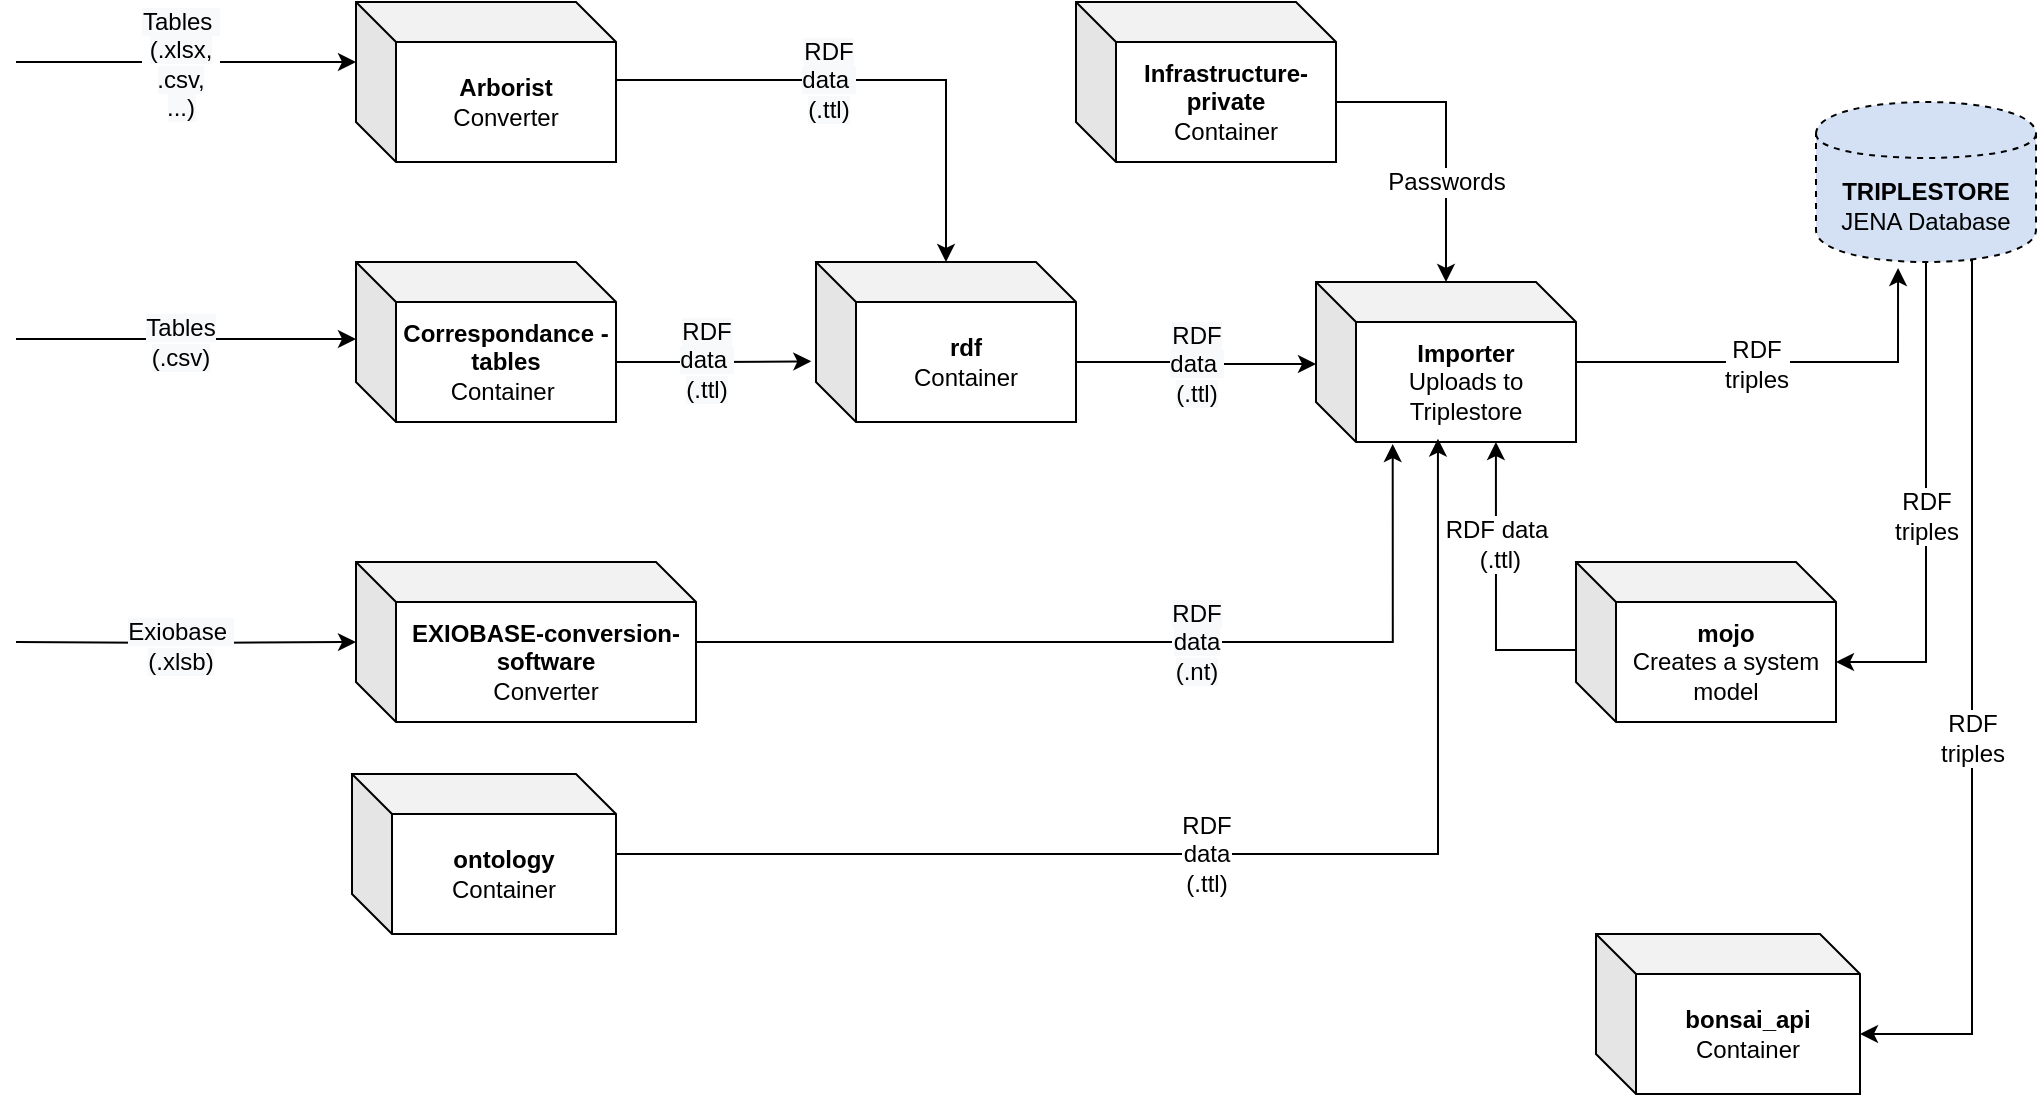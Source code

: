 <mxfile version="12.1.6" type="device" pages="1"><diagram id="ssC5YS3NXbZP13QkNehA" name="Page-1"><mxGraphModel dx="1043" dy="589" grid="1" gridSize="10" guides="1" tooltips="1" connect="1" arrows="1" fold="1" page="1" pageScale="1" pageWidth="1169" pageHeight="827" math="0" shadow="0"><root><mxCell id="0"/><mxCell id="1" parent="0"/><UserObject label="&lt;b&gt;Correspondance -tables&lt;/b&gt;&lt;br&gt;Container&amp;nbsp;" link="https://github.com/BONSAMURAIS/Correspondence-tables" id="LZFhwSavZ4kRy3ga17j7-1"><mxCell style="shape=cube;whiteSpace=wrap;html=1;boundedLbl=1;backgroundOutline=1;darkOpacity=0.05;darkOpacity2=0.1;" parent="1" vertex="1"><mxGeometry x="280" y="204" width="130" height="80" as="geometry"/></mxCell></UserObject><mxCell id="LZFhwSavZ4kRy3ga17j7-13" style="edgeStyle=orthogonalEdgeStyle;rounded=0;orthogonalLoop=1;jettySize=auto;html=1;exitX=0.992;exitY=0.488;exitDx=0;exitDy=0;exitPerimeter=0;" parent="1" source="LZFhwSavZ4kRy3ga17j7-2" target="LZFhwSavZ4kRy3ga17j7-3" edge="1"><mxGeometry relative="1" as="geometry"><mxPoint x="540" y="154" as="sourcePoint"/></mxGeometry></mxCell><mxCell id="LZFhwSavZ4kRy3ga17j7-37" value="&lt;span style=&quot;white-space: normal ; background-color: rgb(248 , 249 , 250)&quot;&gt;RDF data&amp;nbsp;&lt;/span&gt;&lt;br style=&quot;white-space: normal ; background-color: rgb(248 , 249 , 250)&quot;&gt;&lt;span style=&quot;white-space: normal ; background-color: rgb(248 , 249 , 250)&quot;&gt;(.ttl)&lt;/span&gt;" style="text;html=1;resizable=0;points=[];align=center;verticalAlign=middle;labelBackgroundColor=#ffffff;" parent="LZFhwSavZ4kRy3ga17j7-13" vertex="1" connectable="0"><mxGeometry x="-0.032" y="-26" relative="1" as="geometry"><mxPoint x="-18" y="-26" as="offset"/></mxGeometry></mxCell><UserObject label="&lt;b&gt;Arborist&lt;/b&gt;&lt;br&gt;Converter" link="https://github.com/BONSAMURAIS/arborist" id="LZFhwSavZ4kRy3ga17j7-2"><mxCell style="shape=cube;whiteSpace=wrap;html=1;boundedLbl=1;backgroundOutline=1;darkOpacity=0.05;darkOpacity2=0.1;" parent="1" vertex="1"><mxGeometry x="280" y="74" width="130" height="80" as="geometry"/></mxCell></UserObject><UserObject label="&lt;b&gt;rdf&lt;/b&gt;&lt;br&gt;Container" link="https://github.com/BONSAMURAIS/rdf" id="LZFhwSavZ4kRy3ga17j7-3"><mxCell style="shape=cube;whiteSpace=wrap;html=1;boundedLbl=1;backgroundOutline=1;darkOpacity=0.05;darkOpacity2=0.1;" parent="1" vertex="1"><mxGeometry x="510" y="204" width="130" height="80" as="geometry"/></mxCell></UserObject><mxCell id="LZFhwSavZ4kRy3ga17j7-14" value="&lt;span style=&quot;font-size: 12px ; white-space: normal ; background-color: rgb(248 , 249 , 250)&quot;&gt;RDF data&lt;/span&gt;&lt;br style=&quot;font-size: 12px ; white-space: normal ; background-color: rgb(248 , 249 , 250)&quot;&gt;&lt;span style=&quot;font-size: 12px ; white-space: normal ; background-color: rgb(248 , 249 , 250)&quot;&gt;(.nt)&lt;/span&gt;" style="edgeStyle=orthogonalEdgeStyle;rounded=0;orthogonalLoop=1;jettySize=auto;html=1;entryX=0.295;entryY=1.013;entryDx=0;entryDy=0;entryPerimeter=0;fontColor=#000000;" parent="1" source="LZFhwSavZ4kRy3ga17j7-4" target="LZFhwSavZ4kRy3ga17j7-24" edge="1"><mxGeometry x="0.119" relative="1" as="geometry"><mxPoint x="540" y="394" as="sourcePoint"/><Array as="points"><mxPoint x="798" y="394"/></Array><mxPoint x="-1" as="offset"/></mxGeometry></mxCell><UserObject label="&lt;b&gt;EXIOBASE-conversion-software&lt;/b&gt;&lt;br&gt;Converter" link="https://github.com/BONSAMURAIS/EXIOBASE-conversion-software" id="LZFhwSavZ4kRy3ga17j7-4"><mxCell style="shape=cube;whiteSpace=wrap;html=1;boundedLbl=1;backgroundOutline=1;darkOpacity=0.05;darkOpacity2=0.1;" parent="1" vertex="1"><mxGeometry x="280" y="354" width="170" height="80" as="geometry"/></mxCell></UserObject><mxCell id="LZFhwSavZ4kRy3ga17j7-11" style="edgeStyle=orthogonalEdgeStyle;rounded=0;orthogonalLoop=1;jettySize=auto;html=1;" parent="1" target="LZFhwSavZ4kRy3ga17j7-4" edge="1"><mxGeometry relative="1" as="geometry"><mxPoint x="110" y="394" as="sourcePoint"/></mxGeometry></mxCell><mxCell id="LZFhwSavZ4kRy3ga17j7-39" value="&lt;span style=&quot;white-space: normal ; background-color: rgb(248 , 249 , 250)&quot;&gt;Exiobase&amp;nbsp;&lt;/span&gt;&lt;br style=&quot;white-space: normal ; background-color: rgb(248 , 249 , 250)&quot;&gt;&lt;span style=&quot;white-space: normal ; background-color: rgb(248 , 249 , 250)&quot;&gt;(.xlsb)&lt;/span&gt;" style="text;html=1;resizable=0;points=[];align=center;verticalAlign=middle;labelBackgroundColor=#ffffff;" parent="LZFhwSavZ4kRy3ga17j7-11" vertex="1" connectable="0"><mxGeometry x="-0.044" y="-1" relative="1" as="geometry"><mxPoint as="offset"/></mxGeometry></mxCell><mxCell id="LZFhwSavZ4kRy3ga17j7-19" style="edgeStyle=orthogonalEdgeStyle;rounded=0;orthogonalLoop=1;jettySize=auto;html=1;exitX=0;exitY=0;exitDx=130;exitDy=50;exitPerimeter=0;entryX=-0.018;entryY=0.621;entryDx=0;entryDy=0;entryPerimeter=0;" parent="1" source="LZFhwSavZ4kRy3ga17j7-1" target="LZFhwSavZ4kRy3ga17j7-3" edge="1"><mxGeometry relative="1" as="geometry"><mxPoint x="190" y="154" as="sourcePoint"/><mxPoint x="380" y="264" as="targetPoint"/></mxGeometry></mxCell><mxCell id="LZFhwSavZ4kRy3ga17j7-38" value="&lt;span style=&quot;white-space: normal ; background-color: rgb(248 , 249 , 250)&quot;&gt;RDF data&amp;nbsp;&lt;/span&gt;&lt;br style=&quot;white-space: normal ; background-color: rgb(248 , 249 , 250)&quot;&gt;&lt;span style=&quot;white-space: normal ; background-color: rgb(248 , 249 , 250)&quot;&gt;(.ttl)&lt;/span&gt;" style="text;html=1;resizable=0;points=[];align=center;verticalAlign=middle;labelBackgroundColor=#ffffff;" parent="LZFhwSavZ4kRy3ga17j7-19" vertex="1" connectable="0"><mxGeometry x="-0.082" y="1" relative="1" as="geometry"><mxPoint as="offset"/></mxGeometry></mxCell><mxCell id="LZFhwSavZ4kRy3ga17j7-40" style="edgeStyle=orthogonalEdgeStyle;rounded=0;orthogonalLoop=1;jettySize=auto;html=1;entryX=0.373;entryY=1.038;entryDx=0;entryDy=0;entryPerimeter=0;" parent="1" source="LZFhwSavZ4kRy3ga17j7-24" target="LZFhwSavZ4kRy3ga17j7-49" edge="1"><mxGeometry relative="1" as="geometry"><mxPoint x="1050" y="204" as="targetPoint"/></mxGeometry></mxCell><mxCell id="LZFhwSavZ4kRy3ga17j7-41" value="RDF &lt;br&gt;triples" style="text;html=1;resizable=0;points=[];align=center;verticalAlign=middle;labelBackgroundColor=#ffffff;" parent="LZFhwSavZ4kRy3ga17j7-40" vertex="1" connectable="0"><mxGeometry x="-0.377" y="-2" relative="1" as="geometry"><mxPoint x="24.5" y="-1.5" as="offset"/></mxGeometry></mxCell><mxCell id="LZFhwSavZ4kRy3ga17j7-44" style="edgeStyle=orthogonalEdgeStyle;rounded=0;orthogonalLoop=1;jettySize=auto;html=1;exitX=0.5;exitY=1;exitDx=0;exitDy=0;entryX=0;entryY=0;entryDx=130;entryDy=50;entryPerimeter=0;" parent="1" source="LZFhwSavZ4kRy3ga17j7-49" target="LZFhwSavZ4kRy3ga17j7-43" edge="1"><mxGeometry relative="1" as="geometry"><mxPoint x="1085" y="204" as="sourcePoint"/><mxPoint x="1010" y="384" as="targetPoint"/><Array as="points"><mxPoint x="1065" y="404"/></Array></mxGeometry></mxCell><mxCell id="LZFhwSavZ4kRy3ga17j7-47" value="RDF &lt;br&gt;triples" style="text;html=1;resizable=0;points=[];align=center;verticalAlign=middle;labelBackgroundColor=#ffffff;" parent="LZFhwSavZ4kRy3ga17j7-44" vertex="1" connectable="0"><mxGeometry x="0.141" y="-1" relative="1" as="geometry"><mxPoint x="1" y="-13.5" as="offset"/></mxGeometry></mxCell><UserObject label="&lt;b&gt;Importer&lt;/b&gt;&lt;br&gt;Uploads to Triplestore" link="https://github.com/BONSAMURAIS/importer" id="LZFhwSavZ4kRy3ga17j7-24"><mxCell style="shape=cube;whiteSpace=wrap;html=1;boundedLbl=1;backgroundOutline=1;darkOpacity=0.05;darkOpacity2=0.1;" parent="1" vertex="1"><mxGeometry x="760" y="214" width="130" height="80" as="geometry"/></mxCell></UserObject><mxCell id="LZFhwSavZ4kRy3ga17j7-27" style="edgeStyle=orthogonalEdgeStyle;rounded=0;orthogonalLoop=1;jettySize=auto;html=1;exitX=0;exitY=0;exitDx=130;exitDy=50;exitPerimeter=0;" parent="1" source="LZFhwSavZ4kRy3ga17j7-25" target="LZFhwSavZ4kRy3ga17j7-24" edge="1"><mxGeometry relative="1" as="geometry"><mxPoint x="835" y="184" as="sourcePoint"/></mxGeometry></mxCell><mxCell id="LZFhwSavZ4kRy3ga17j7-36" value="Passwords" style="text;html=1;resizable=0;points=[];align=center;verticalAlign=middle;labelBackgroundColor=#ffffff;" parent="LZFhwSavZ4kRy3ga17j7-27" vertex="1" connectable="0"><mxGeometry x="-0.462" y="21" relative="1" as="geometry"><mxPoint x="16" y="60.5" as="offset"/></mxGeometry></mxCell><UserObject label="&lt;b&gt;Infrastructure-private&lt;/b&gt;&lt;br&gt;Container" link="https://github.com/BONSAMURAIS/infrastructure-private" id="LZFhwSavZ4kRy3ga17j7-25"><mxCell style="shape=cube;whiteSpace=wrap;html=1;boundedLbl=1;backgroundOutline=1;darkOpacity=0.05;darkOpacity2=0.1;" parent="1" vertex="1"><mxGeometry x="640" y="74" width="130" height="80" as="geometry"/></mxCell></UserObject><mxCell id="LZFhwSavZ4kRy3ga17j7-35" value="&lt;span style=&quot;font-size: 12px ; white-space: normal ; background-color: rgb(248 , 249 , 250)&quot;&gt;RDF data&amp;nbsp;&lt;br&gt;&lt;/span&gt;&lt;span style=&quot;font-size: 12px ; white-space: normal ; background-color: rgb(248 , 249 , 250)&quot;&gt;(.ttl)&lt;/span&gt;" style="edgeStyle=orthogonalEdgeStyle;rounded=0;orthogonalLoop=1;jettySize=auto;html=1;entryX=0;entryY=0.513;entryDx=0;entryDy=0;entryPerimeter=0;exitX=0;exitY=0;exitDx=130;exitDy=50;exitPerimeter=0;" parent="1" source="LZFhwSavZ4kRy3ga17j7-3" target="LZFhwSavZ4kRy3ga17j7-24" edge="1"><mxGeometry relative="1" as="geometry"><mxPoint x="790" y="284" as="sourcePoint"/></mxGeometry></mxCell><UserObject label="&lt;b&gt;mojo&lt;/b&gt;&lt;br&gt;Creates a system model" link="https://github.com/BONSAMURAIS/mojo" id="LZFhwSavZ4kRy3ga17j7-43"><mxCell style="shape=cube;whiteSpace=wrap;html=1;boundedLbl=1;backgroundOutline=1;darkOpacity=0.05;darkOpacity2=0.1;" parent="1" vertex="1"><mxGeometry x="890" y="354" width="130" height="80" as="geometry"/></mxCell></UserObject><mxCell id="LZFhwSavZ4kRy3ga17j7-45" style="edgeStyle=orthogonalEdgeStyle;rounded=0;orthogonalLoop=1;jettySize=auto;html=1;exitX=0;exitY=0.55;exitDx=0;exitDy=0;exitPerimeter=0;entryX=0.692;entryY=1;entryDx=0;entryDy=0;entryPerimeter=0;" parent="1" source="LZFhwSavZ4kRy3ga17j7-43" edge="1" target="LZFhwSavZ4kRy3ga17j7-24"><mxGeometry relative="1" as="geometry"><mxPoint x="960" y="424" as="sourcePoint"/><mxPoint x="638" y="314" as="targetPoint"/></mxGeometry></mxCell><mxCell id="LZFhwSavZ4kRy3ga17j7-48" value="RDF data&lt;br&gt;&amp;nbsp;(.ttl)" style="text;html=1;resizable=0;points=[];align=center;verticalAlign=middle;labelBackgroundColor=#ffffff;" parent="LZFhwSavZ4kRy3ga17j7-45" vertex="1" connectable="0"><mxGeometry x="-0.188" y="-4" relative="1" as="geometry"><mxPoint x="-4.5" y="-35" as="offset"/></mxGeometry></mxCell><mxCell id="LZFhwSavZ4kRy3ga17j7-49" value="&lt;b style=&quot;white-space: normal&quot;&gt;TRIPLESTORE&lt;/b&gt;&lt;br style=&quot;white-space: normal&quot;&gt;&lt;span style=&quot;white-space: normal&quot;&gt;JENA Database&lt;/span&gt;" style="shape=cylinder;whiteSpace=wrap;html=1;boundedLbl=1;backgroundOutline=1;dashed=1;fillColor=#D4E1F5;" parent="1" vertex="1"><mxGeometry x="1010" y="124" width="110" height="80" as="geometry"/></mxCell><mxCell id="RhmwTYhlYAiucj1WUzV0-1" style="edgeStyle=orthogonalEdgeStyle;rounded=0;orthogonalLoop=1;jettySize=auto;html=1;" edge="1" parent="1"><mxGeometry relative="1" as="geometry"><mxPoint x="110" y="242.5" as="sourcePoint"/><mxPoint x="280" y="242.5" as="targetPoint"/></mxGeometry></mxCell><mxCell id="RhmwTYhlYAiucj1WUzV0-2" value="&lt;span style=&quot;white-space: normal ; background-color: rgb(248 , 249 , 250)&quot;&gt;Tables&lt;/span&gt;&lt;br style=&quot;white-space: normal ; background-color: rgb(248 , 249 , 250)&quot;&gt;&lt;span style=&quot;white-space: normal ; background-color: rgb(248 , 249 , 250)&quot;&gt;(.csv)&lt;/span&gt;" style="text;html=1;resizable=0;points=[];align=center;verticalAlign=middle;labelBackgroundColor=#ffffff;" vertex="1" connectable="0" parent="RhmwTYhlYAiucj1WUzV0-1"><mxGeometry x="-0.044" y="-1" relative="1" as="geometry"><mxPoint as="offset"/></mxGeometry></mxCell><mxCell id="RhmwTYhlYAiucj1WUzV0-3" style="edgeStyle=orthogonalEdgeStyle;rounded=0;orthogonalLoop=1;jettySize=auto;html=1;" edge="1" parent="1"><mxGeometry relative="1" as="geometry"><mxPoint x="110" y="104" as="sourcePoint"/><mxPoint x="280" y="104" as="targetPoint"/></mxGeometry></mxCell><mxCell id="RhmwTYhlYAiucj1WUzV0-4" value="&lt;span style=&quot;white-space: normal ; background-color: rgb(248 , 249 , 250)&quot;&gt;Tables&amp;nbsp;&lt;/span&gt;&lt;br style=&quot;white-space: normal ; background-color: rgb(248 , 249 , 250)&quot;&gt;&lt;span style=&quot;white-space: normal ; background-color: rgb(248 , 249 , 250)&quot;&gt;(.xlsx, .csv, ...)&lt;/span&gt;" style="text;html=1;resizable=0;points=[];align=center;verticalAlign=middle;labelBackgroundColor=#ffffff;" vertex="1" connectable="0" parent="RhmwTYhlYAiucj1WUzV0-3"><mxGeometry x="-0.044" y="-1" relative="1" as="geometry"><mxPoint as="offset"/></mxGeometry></mxCell><mxCell id="RhmwTYhlYAiucj1WUzV0-7" value="" style="edgeStyle=orthogonalEdgeStyle;rounded=0;orthogonalLoop=1;jettySize=auto;html=1;strokeColor=#000000;fontColor=#000000;entryX=0.469;entryY=0.979;entryDx=0;entryDy=0;entryPerimeter=0;" edge="1" parent="1" source="RhmwTYhlYAiucj1WUzV0-5" target="LZFhwSavZ4kRy3ga17j7-24"><mxGeometry relative="1" as="geometry"><mxPoint x="731" y="490" as="targetPoint"/></mxGeometry></mxCell><mxCell id="RhmwTYhlYAiucj1WUzV0-8" value="RDF &lt;br&gt;data &lt;br&gt;(.ttl)" style="text;html=1;resizable=0;points=[];align=center;verticalAlign=middle;labelBackgroundColor=#ffffff;fontColor=#000000;" vertex="1" connectable="0" parent="RhmwTYhlYAiucj1WUzV0-7"><mxGeometry x="-0.51" y="-3" relative="1" as="geometry"><mxPoint x="143" y="-3.5" as="offset"/></mxGeometry></mxCell><UserObject label="&lt;b&gt;ontology&lt;/b&gt;&lt;br&gt;Container" link="https://github.com/BONSAMURAIS/ontology" id="RhmwTYhlYAiucj1WUzV0-5"><mxCell style="shape=cube;whiteSpace=wrap;html=1;boundedLbl=1;backgroundOutline=1;darkOpacity=0.05;darkOpacity2=0.1;" vertex="1" parent="1"><mxGeometry x="278" y="460" width="132" height="80" as="geometry"/></mxCell></UserObject><UserObject label="&lt;b&gt;bonsai_api&lt;/b&gt;&lt;br&gt;Container" link="https://github.com/BONSAMURAIS/bonsai_api" id="RhmwTYhlYAiucj1WUzV0-9"><mxCell style="shape=cube;whiteSpace=wrap;html=1;boundedLbl=1;backgroundOutline=1;darkOpacity=0.05;darkOpacity2=0.1;" vertex="1" parent="1"><mxGeometry x="900" y="540" width="132" height="80" as="geometry"/></mxCell></UserObject><mxCell id="RhmwTYhlYAiucj1WUzV0-11" style="edgeStyle=orthogonalEdgeStyle;rounded=0;orthogonalLoop=1;jettySize=auto;html=1;exitX=0.5;exitY=1;exitDx=0;exitDy=0;entryX=0;entryY=0;entryDx=132;entryDy=50;entryPerimeter=0;" edge="1" parent="1" target="RhmwTYhlYAiucj1WUzV0-9"><mxGeometry relative="1" as="geometry"><mxPoint x="1087" y="203.167" as="sourcePoint"/><mxPoint x="1041.667" y="403.167" as="targetPoint"/><Array as="points"><mxPoint x="1088" y="590"/></Array></mxGeometry></mxCell><mxCell id="RhmwTYhlYAiucj1WUzV0-12" value="RDF &lt;br&gt;triples" style="text;html=1;resizable=0;points=[];align=center;verticalAlign=middle;labelBackgroundColor=#ffffff;" vertex="1" connectable="0" parent="RhmwTYhlYAiucj1WUzV0-11"><mxGeometry x="0.141" y="-1" relative="1" as="geometry"><mxPoint x="1" y="-13.5" as="offset"/></mxGeometry></mxCell></root></mxGraphModel></diagram></mxfile>